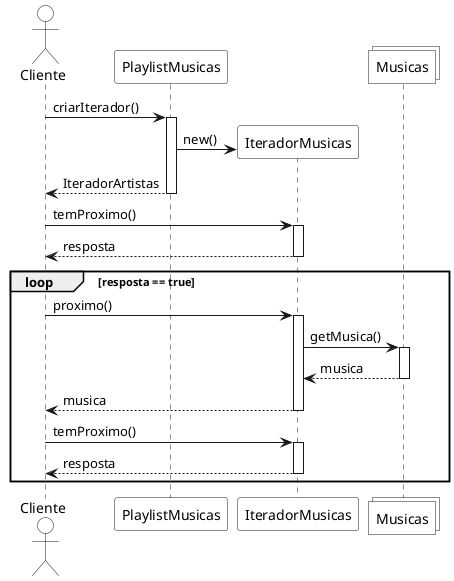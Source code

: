 @startuml
skinparam ActorBackgroundColor white
skinparam ParticipantBackgroundColor white
skinparam CollectionsBackgroundColor white

actor Cliente as cliente
participant "PlaylistMusicas" as playlist
participant "IteradorMusicas" as iterador
collections "Musicas" as musicas

cliente -> playlist ++: criarIterador()
	playlist -> iterador **: new()
return IteradorArtistas

cliente -> iterador ++: temProximo()
return resposta

loop resposta == true
	
	cliente -> iterador ++: proximo()
		iterador -> musicas ++: getMusica()
		return musica
	return musica
	
	cliente -> iterador ++: temProximo()
	return resposta
end
@enduml
